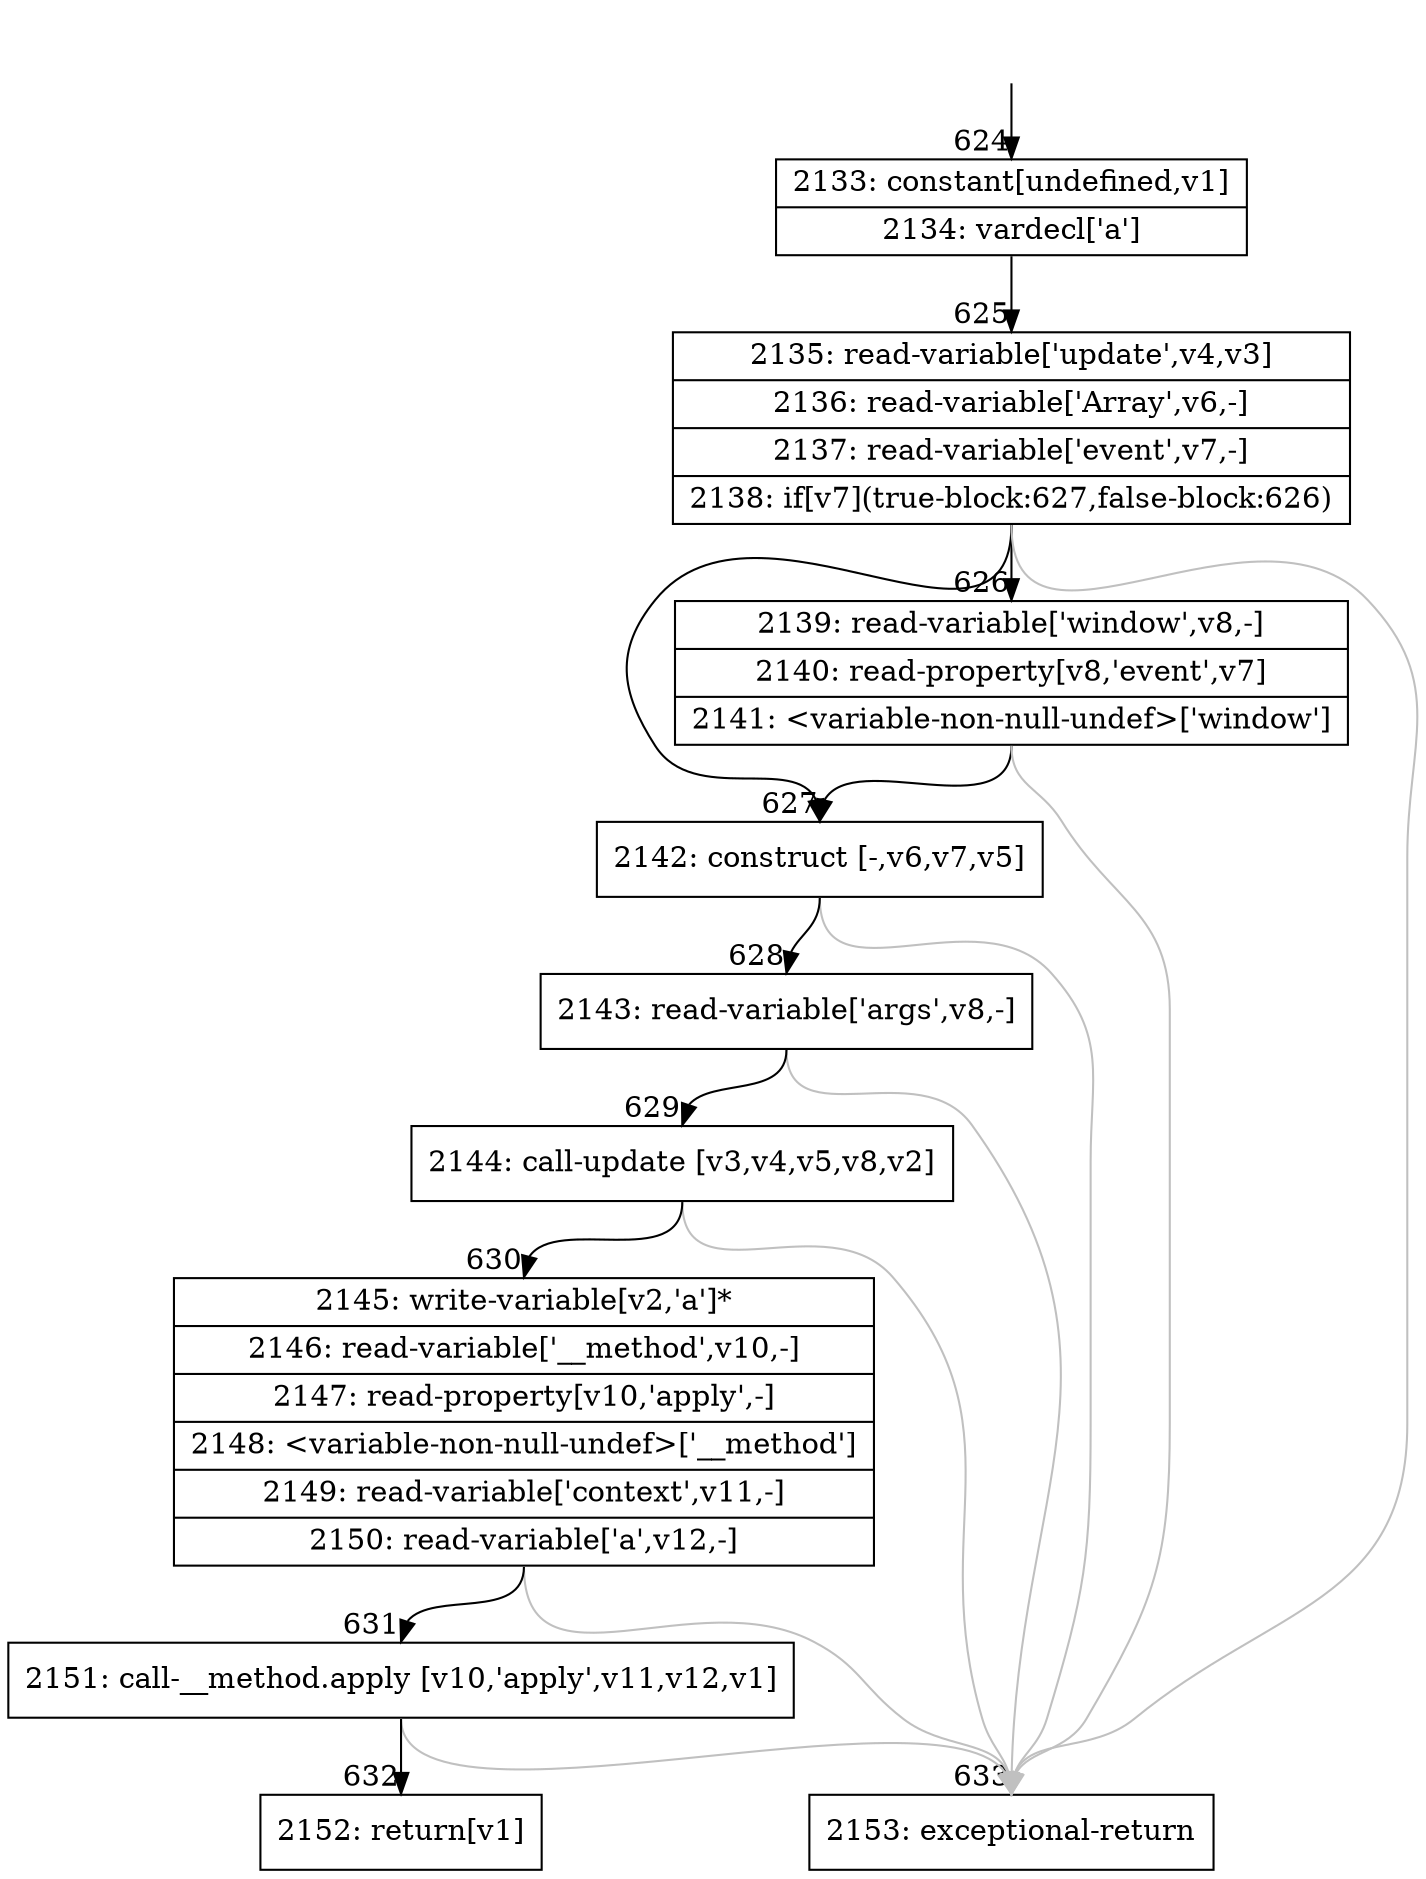 digraph {
rankdir="TD"
BB_entry47[shape=none,label=""];
BB_entry47 -> BB624 [tailport=s, headport=n, headlabel="    624"]
BB624 [shape=record label="{2133: constant[undefined,v1]|2134: vardecl['a']}" ] 
BB624 -> BB625 [tailport=s, headport=n, headlabel="      625"]
BB625 [shape=record label="{2135: read-variable['update',v4,v3]|2136: read-variable['Array',v6,-]|2137: read-variable['event',v7,-]|2138: if[v7](true-block:627,false-block:626)}" ] 
BB625 -> BB627 [tailport=s, headport=n, headlabel="      627"]
BB625 -> BB626 [tailport=s, headport=n, headlabel="      626"]
BB625 -> BB633 [tailport=s, headport=n, color=gray, headlabel="      633"]
BB626 [shape=record label="{2139: read-variable['window',v8,-]|2140: read-property[v8,'event',v7]|2141: \<variable-non-null-undef\>['window']}" ] 
BB626 -> BB627 [tailport=s, headport=n]
BB626 -> BB633 [tailport=s, headport=n, color=gray]
BB627 [shape=record label="{2142: construct [-,v6,v7,v5]}" ] 
BB627 -> BB628 [tailport=s, headport=n, headlabel="      628"]
BB627 -> BB633 [tailport=s, headport=n, color=gray]
BB628 [shape=record label="{2143: read-variable['args',v8,-]}" ] 
BB628 -> BB629 [tailport=s, headport=n, headlabel="      629"]
BB628 -> BB633 [tailport=s, headport=n, color=gray]
BB629 [shape=record label="{2144: call-update [v3,v4,v5,v8,v2]}" ] 
BB629 -> BB630 [tailport=s, headport=n, headlabel="      630"]
BB629 -> BB633 [tailport=s, headport=n, color=gray]
BB630 [shape=record label="{2145: write-variable[v2,'a']*|2146: read-variable['__method',v10,-]|2147: read-property[v10,'apply',-]|2148: \<variable-non-null-undef\>['__method']|2149: read-variable['context',v11,-]|2150: read-variable['a',v12,-]}" ] 
BB630 -> BB631 [tailport=s, headport=n, headlabel="      631"]
BB630 -> BB633 [tailport=s, headport=n, color=gray]
BB631 [shape=record label="{2151: call-__method.apply [v10,'apply',v11,v12,v1]}" ] 
BB631 -> BB632 [tailport=s, headport=n, headlabel="      632"]
BB631 -> BB633 [tailport=s, headport=n, color=gray]
BB632 [shape=record label="{2152: return[v1]}" ] 
BB633 [shape=record label="{2153: exceptional-return}" ] 
//#$~ 417
}
